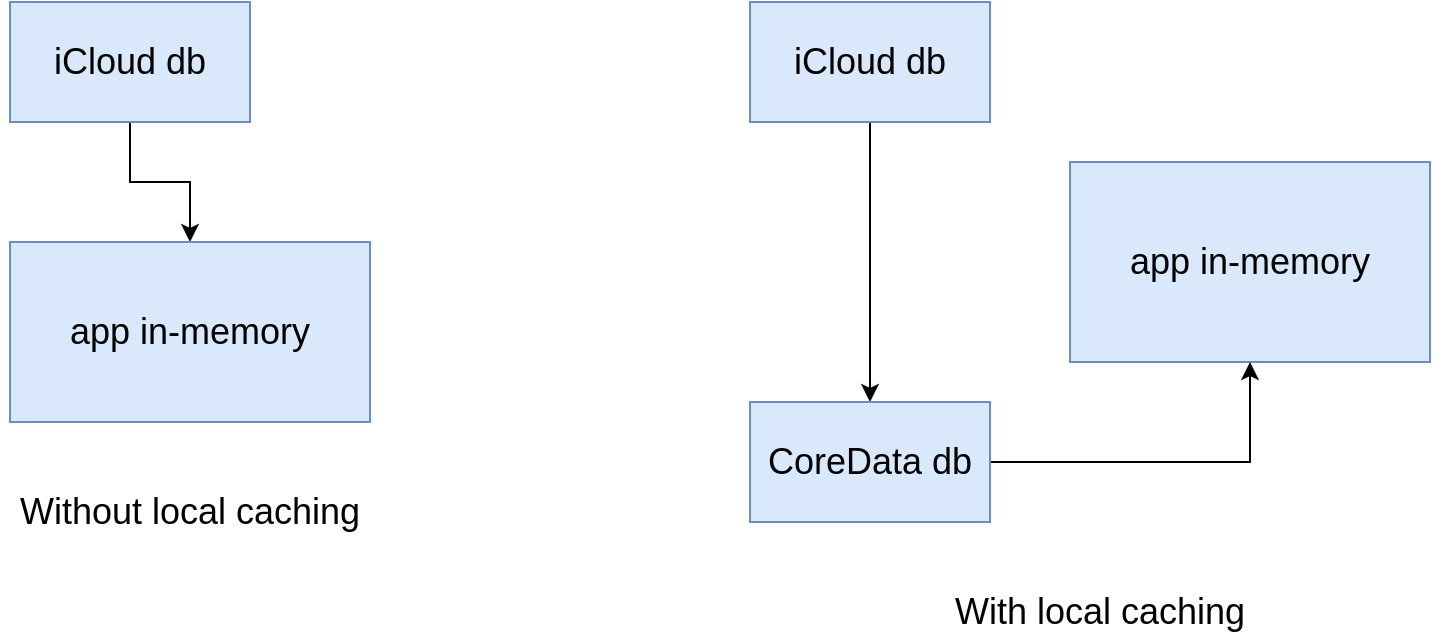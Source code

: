 <mxfile version="12.1.7" type="github" pages="1">
  <diagram id="nWPhAt9rJEEcSky3-5wR" name="Page-1">
    <mxGraphModel dx="766" dy="547" grid="1" gridSize="10" guides="1" tooltips="1" connect="1" arrows="1" fold="1" page="1" pageScale="1" pageWidth="850" pageHeight="1100" math="0" shadow="0">
      <root>
        <mxCell id="0"/>
        <mxCell id="1" parent="0"/>
        <mxCell id="z8gjGf1V-ILWLqtlMs_v-4" style="edgeStyle=orthogonalEdgeStyle;rounded=0;orthogonalLoop=1;jettySize=auto;html=1;entryX=0.5;entryY=0;entryDx=0;entryDy=0;fontSize=18;" edge="1" parent="1" source="z8gjGf1V-ILWLqtlMs_v-1" target="z8gjGf1V-ILWLqtlMs_v-2">
          <mxGeometry relative="1" as="geometry"/>
        </mxCell>
        <mxCell id="z8gjGf1V-ILWLqtlMs_v-1" value="iCloud db" style="rounded=0;whiteSpace=wrap;html=1;fillColor=#dae8fc;strokeColor=#6c8ebf;fontSize=18;" vertex="1" parent="1">
          <mxGeometry x="120" y="50" width="120" height="60" as="geometry"/>
        </mxCell>
        <mxCell id="z8gjGf1V-ILWLqtlMs_v-2" value="app in-memory" style="rounded=0;whiteSpace=wrap;html=1;fillColor=#dae8fc;strokeColor=#6c8ebf;fontSize=18;" vertex="1" parent="1">
          <mxGeometry x="120" y="170" width="180" height="90" as="geometry"/>
        </mxCell>
        <mxCell id="z8gjGf1V-ILWLqtlMs_v-9" style="edgeStyle=orthogonalEdgeStyle;rounded=0;orthogonalLoop=1;jettySize=auto;html=1;entryX=0.5;entryY=0;entryDx=0;entryDy=0;fontSize=18;" edge="1" parent="1" source="z8gjGf1V-ILWLqtlMs_v-6" target="z8gjGf1V-ILWLqtlMs_v-8">
          <mxGeometry relative="1" as="geometry"/>
        </mxCell>
        <mxCell id="z8gjGf1V-ILWLqtlMs_v-6" value="iCloud db" style="rounded=0;whiteSpace=wrap;html=1;fillColor=#dae8fc;strokeColor=#6c8ebf;fontSize=18;" vertex="1" parent="1">
          <mxGeometry x="490" y="50" width="120" height="60" as="geometry"/>
        </mxCell>
        <mxCell id="z8gjGf1V-ILWLqtlMs_v-7" value="app in-memory" style="rounded=0;whiteSpace=wrap;html=1;fillColor=#dae8fc;strokeColor=#6c8ebf;fontSize=18;" vertex="1" parent="1">
          <mxGeometry x="650" y="130" width="180" height="100" as="geometry"/>
        </mxCell>
        <mxCell id="z8gjGf1V-ILWLqtlMs_v-10" style="edgeStyle=orthogonalEdgeStyle;rounded=0;orthogonalLoop=1;jettySize=auto;html=1;entryX=0.5;entryY=1;entryDx=0;entryDy=0;fontSize=18;" edge="1" parent="1" source="z8gjGf1V-ILWLqtlMs_v-8" target="z8gjGf1V-ILWLqtlMs_v-7">
          <mxGeometry relative="1" as="geometry"/>
        </mxCell>
        <mxCell id="z8gjGf1V-ILWLqtlMs_v-8" value="CoreData db" style="rounded=0;whiteSpace=wrap;html=1;fillColor=#dae8fc;strokeColor=#6c8ebf;fontSize=18;" vertex="1" parent="1">
          <mxGeometry x="490" y="250" width="120" height="60" as="geometry"/>
        </mxCell>
        <mxCell id="z8gjGf1V-ILWLqtlMs_v-11" value="Without local caching" style="text;html=1;strokeColor=none;fillColor=none;align=center;verticalAlign=middle;whiteSpace=wrap;rounded=0;fontSize=18;" vertex="1" parent="1">
          <mxGeometry x="115" y="290" width="190" height="30" as="geometry"/>
        </mxCell>
        <mxCell id="z8gjGf1V-ILWLqtlMs_v-12" value="With local caching" style="text;html=1;strokeColor=none;fillColor=none;align=center;verticalAlign=middle;whiteSpace=wrap;rounded=0;fontSize=18;" vertex="1" parent="1">
          <mxGeometry x="570" y="340" width="190" height="30" as="geometry"/>
        </mxCell>
      </root>
    </mxGraphModel>
  </diagram>
</mxfile>
